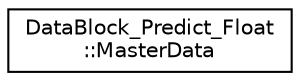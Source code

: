 digraph "Graphical Class Hierarchy"
{
  edge [fontname="Helvetica",fontsize="10",labelfontname="Helvetica",labelfontsize="10"];
  node [fontname="Helvetica",fontsize="10",shape=record];
  rankdir="LR";
  Node1 [label="DataBlock_Predict_Float\l::MasterData",height=0.2,width=0.4,color="black", fillcolor="white", style="filled",URL="$structRNReplicaNet_1_1DataBlock__Predict__Float_1_1MasterData.html"];
}
